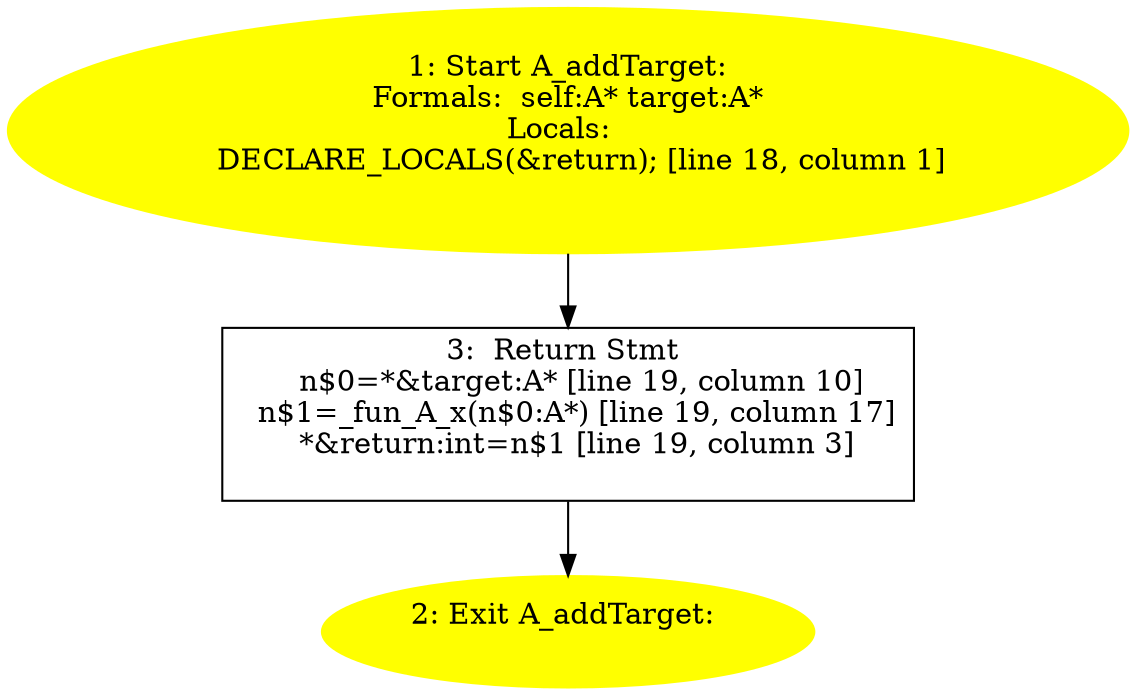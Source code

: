 /* @generated */
digraph cfg {
"addTarget:#A#instance.c7aa036c11ea8510fec5cb7bd35bee01_1" [label="1: Start A_addTarget:\nFormals:  self:A* target:A*\nLocals:  \n   DECLARE_LOCALS(&return); [line 18, column 1]\n " color=yellow style=filled]
	

	 "addTarget:#A#instance.c7aa036c11ea8510fec5cb7bd35bee01_1" -> "addTarget:#A#instance.c7aa036c11ea8510fec5cb7bd35bee01_3" ;
"addTarget:#A#instance.c7aa036c11ea8510fec5cb7bd35bee01_2" [label="2: Exit A_addTarget: \n  " color=yellow style=filled]
	

"addTarget:#A#instance.c7aa036c11ea8510fec5cb7bd35bee01_3" [label="3:  Return Stmt \n   n$0=*&target:A* [line 19, column 10]\n  n$1=_fun_A_x(n$0:A*) [line 19, column 17]\n  *&return:int=n$1 [line 19, column 3]\n " shape="box"]
	

	 "addTarget:#A#instance.c7aa036c11ea8510fec5cb7bd35bee01_3" -> "addTarget:#A#instance.c7aa036c11ea8510fec5cb7bd35bee01_2" ;
}

